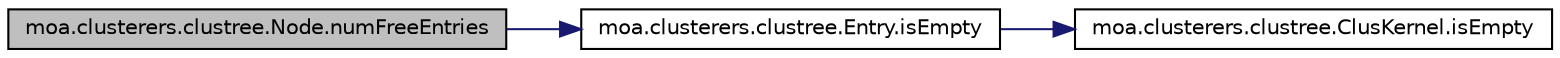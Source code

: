 digraph G
{
  edge [fontname="Helvetica",fontsize="10",labelfontname="Helvetica",labelfontsize="10"];
  node [fontname="Helvetica",fontsize="10",shape=record];
  rankdir=LR;
  Node1 [label="moa.clusterers.clustree.Node.numFreeEntries",height=0.2,width=0.4,color="black", fillcolor="grey75", style="filled" fontcolor="black"];
  Node1 -> Node2 [color="midnightblue",fontsize="10",style="solid",fontname="Helvetica"];
  Node2 [label="moa.clusterers.clustree.Entry.isEmpty",height=0.2,width=0.4,color="black", fillcolor="white", style="filled",URL="$classmoa_1_1clusterers_1_1clustree_1_1Entry.html#ad9a372cb27cd0456f5c9e5a5da020b17",tooltip="Check if this Entry is empty or not."];
  Node2 -> Node3 [color="midnightblue",fontsize="10",style="solid",fontname="Helvetica"];
  Node3 [label="moa.clusterers.clustree.ClusKernel.isEmpty",height=0.2,width=0.4,color="black", fillcolor="white", style="filled",URL="$classmoa_1_1clusterers_1_1clustree_1_1ClusKernel.html#a9e4f5414cfacb3df03db9a7001ab4187",tooltip="Check if this cluster is empty or not."];
}
